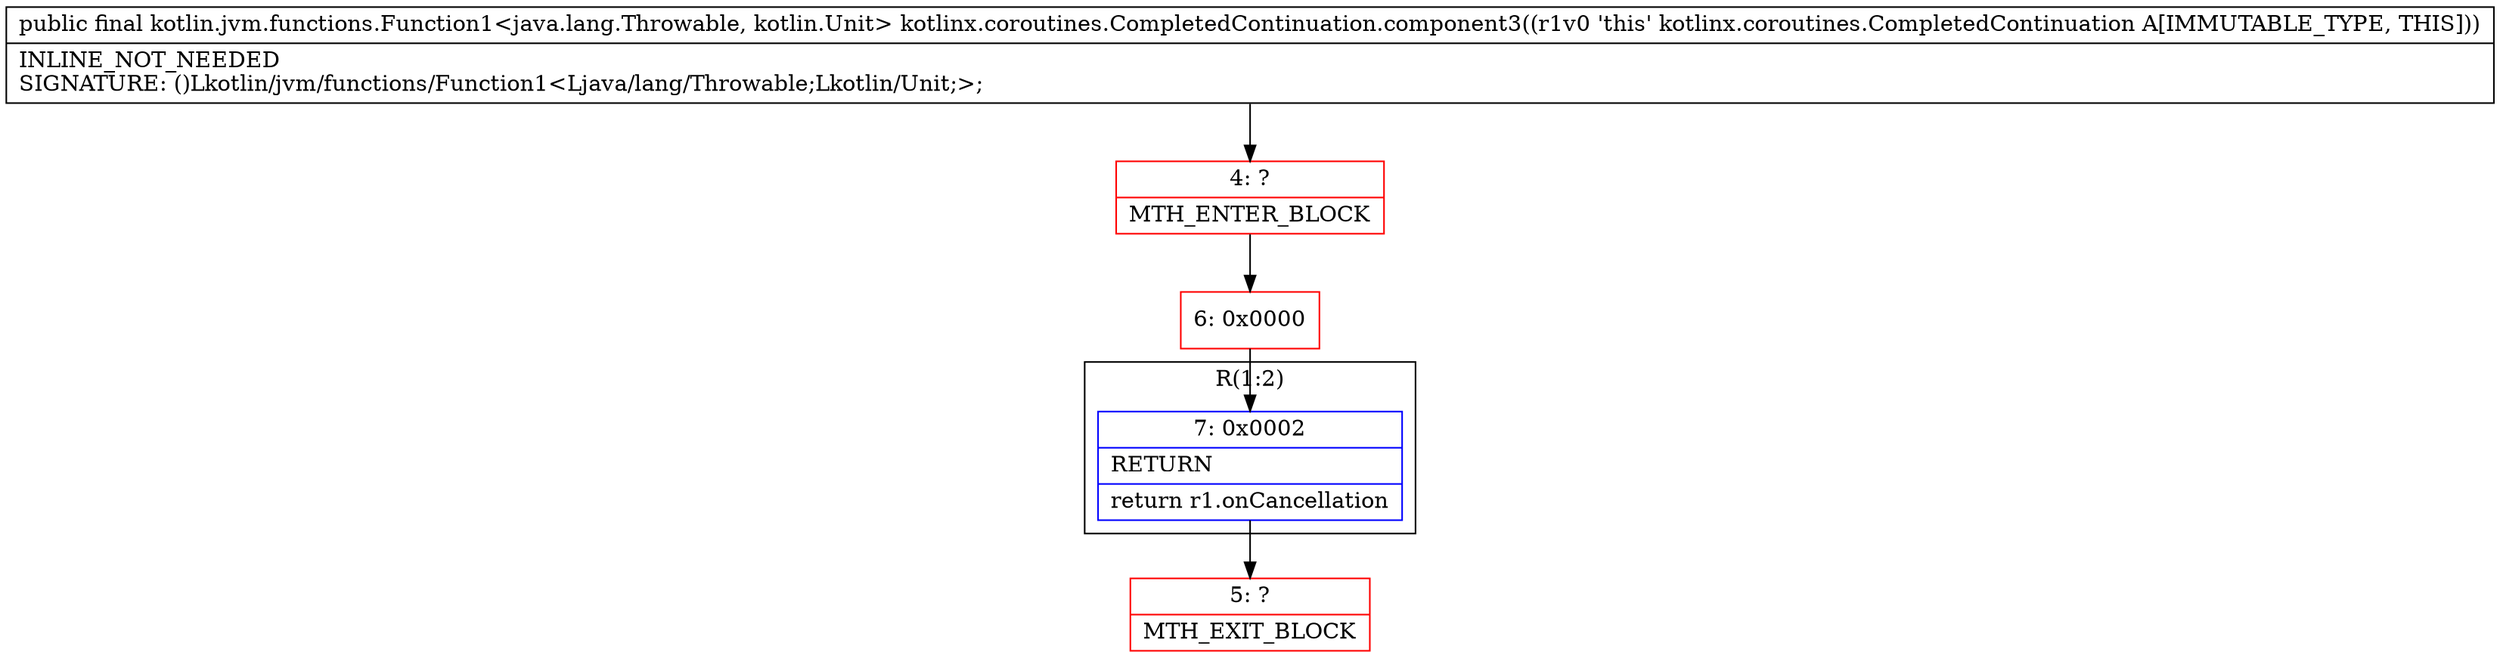 digraph "CFG forkotlinx.coroutines.CompletedContinuation.component3()Lkotlin\/jvm\/functions\/Function1;" {
subgraph cluster_Region_179313022 {
label = "R(1:2)";
node [shape=record,color=blue];
Node_7 [shape=record,label="{7\:\ 0x0002|RETURN\l|return r1.onCancellation\l}"];
}
Node_4 [shape=record,color=red,label="{4\:\ ?|MTH_ENTER_BLOCK\l}"];
Node_6 [shape=record,color=red,label="{6\:\ 0x0000}"];
Node_5 [shape=record,color=red,label="{5\:\ ?|MTH_EXIT_BLOCK\l}"];
MethodNode[shape=record,label="{public final kotlin.jvm.functions.Function1\<java.lang.Throwable, kotlin.Unit\> kotlinx.coroutines.CompletedContinuation.component3((r1v0 'this' kotlinx.coroutines.CompletedContinuation A[IMMUTABLE_TYPE, THIS]))  | INLINE_NOT_NEEDED\lSIGNATURE: ()Lkotlin\/jvm\/functions\/Function1\<Ljava\/lang\/Throwable;Lkotlin\/Unit;\>;\l}"];
MethodNode -> Node_4;Node_7 -> Node_5;
Node_4 -> Node_6;
Node_6 -> Node_7;
}

